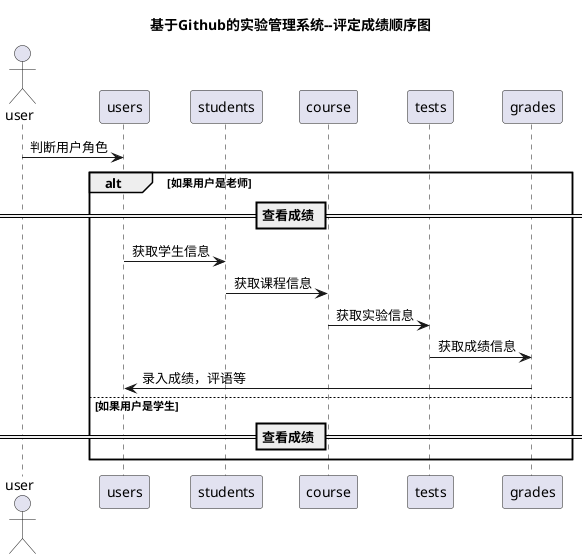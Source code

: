 @startuml
title:基于Github的实验管理系统--评定成绩顺序图
actor user
participant users
participant students
participant course
participant tests
participant grades

user->users :判断用户角色
alt 如果用户是老师
== 查看成绩 ==
users->students :获取学生信息
students->course :获取课程信息
course->tests :获取实验信息
tests->grades :获取成绩信息
grades->users :录入成绩，评语等
else 如果用户是学生
== 查看成绩 ==
end
@enduml
